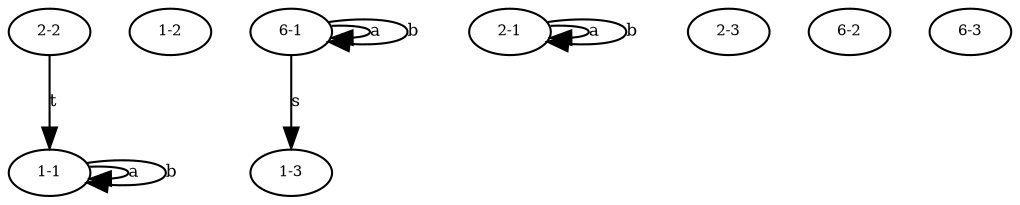 digraph P1 {
"Hv1-1" [label="1-1",fontsize=7,width=.01,height=.01];
"Hv1-1" -> "Hv1-1" [label="a",fontsize=8];
"Hv1-1" -> "Hv1-1" [label="b",fontsize=8];
"Hv1-2" [label="1-2",fontsize=7,width=.01,height=.01];
"Hv1-3" [label="1-3",fontsize=7,width=.01,height=.01];
"Hv2-1" [label="2-1",fontsize=7,width=.01,height=.01];
"Hv2-1" -> "Hv2-1" [label="a",fontsize=8];
"Hv2-1" -> "Hv2-1" [label="b",fontsize=8];
"Hv2-2" [label="2-2",fontsize=7,width=.01,height=.01];
"Hv2-2" -> "Hv1-1" [label="t",fontsize=8];
"Hv2-3" [label="2-3",fontsize=7,width=.01,height=.01];
"Hv6-1" [label="6-1",fontsize=7,width=.01,height=.01];
"Hv6-1" -> "Hv6-1" [label="a",fontsize=8];
"Hv6-1" -> "Hv1-3" [label="s",fontsize=8];
"Hv6-1" -> "Hv6-1" [label="b",fontsize=8];
"Hv6-2" [label="6-2",fontsize=7,width=.01,height=.01];
"Hv6-3" [label="6-3",fontsize=7,width=.01,height=.01];
}
